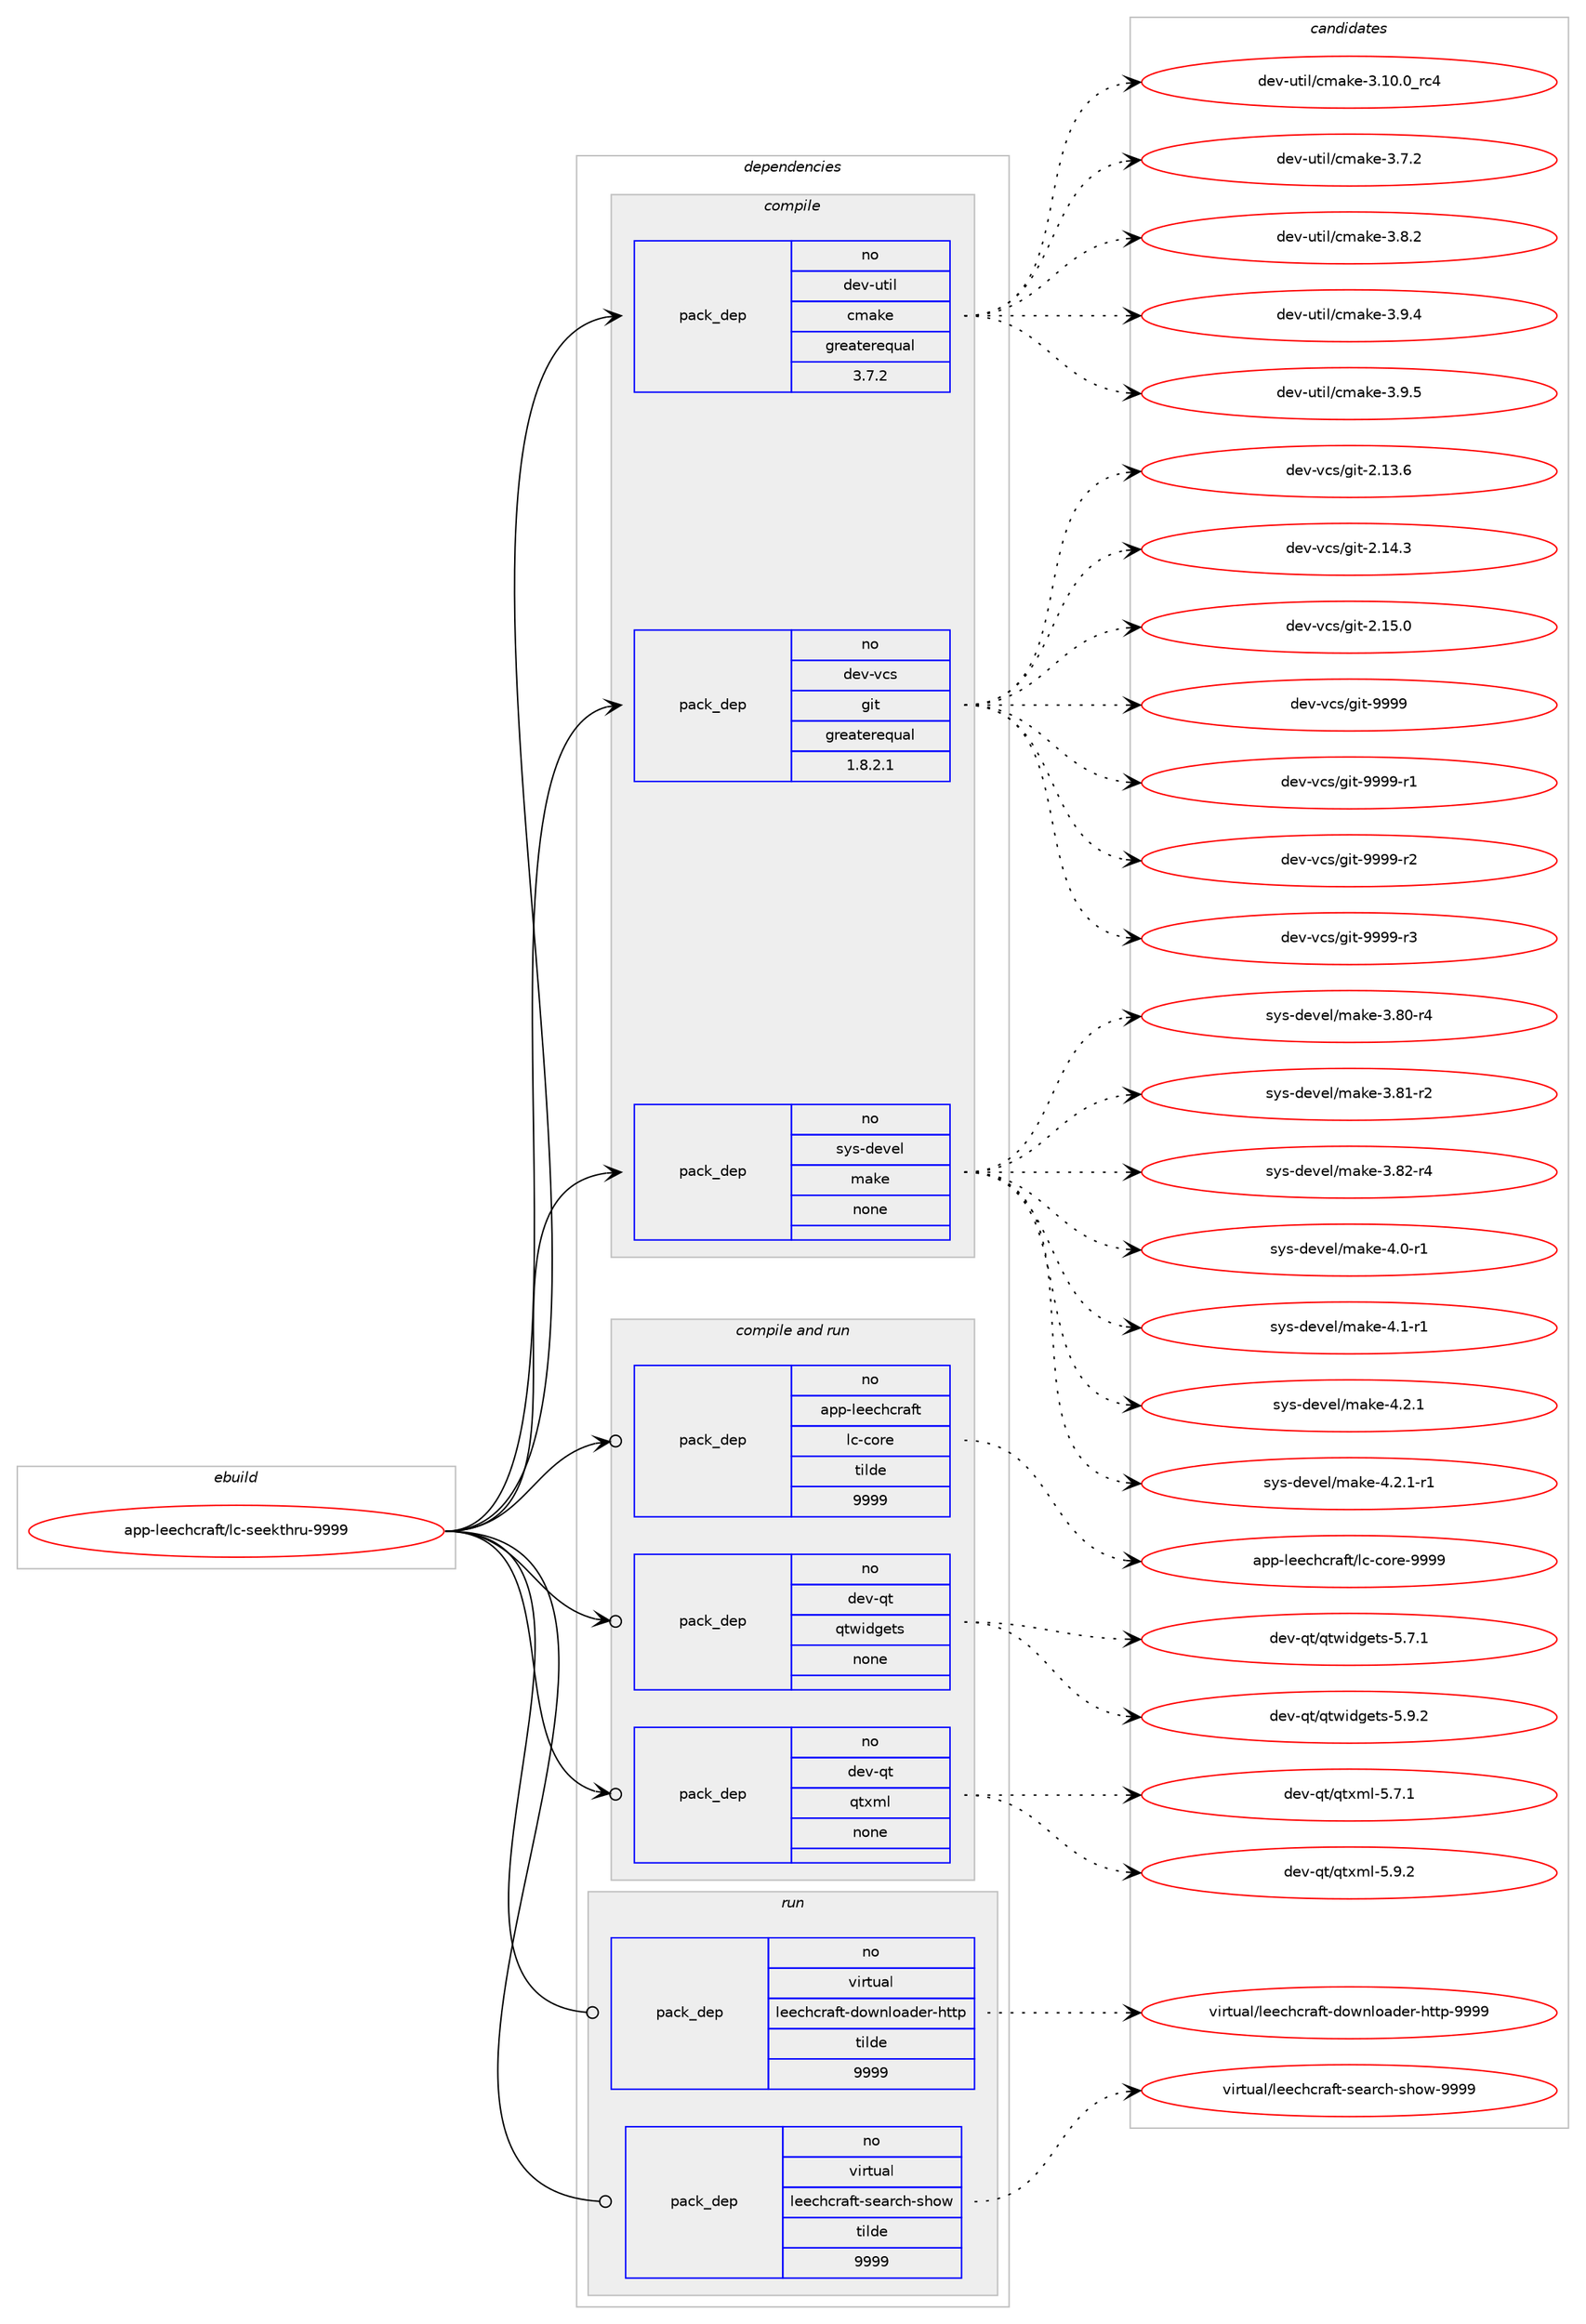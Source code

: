 digraph prolog {

# *************
# Graph options
# *************

newrank=true;
concentrate=true;
compound=true;
graph [rankdir=LR,fontname=Helvetica,fontsize=10,ranksep=1.5];#, ranksep=2.5, nodesep=0.2];
edge  [arrowhead=vee];
node  [fontname=Helvetica,fontsize=10];

# **********
# The ebuild
# **********

subgraph cluster_leftcol {
color=gray;
rank=same;
label=<<i>ebuild</i>>;
id [label="app-leechcraft/lc-seekthru-9999", color=red, width=4, href="../app-leechcraft/lc-seekthru-9999.svg"];
}

# ****************
# The dependencies
# ****************

subgraph cluster_midcol {
color=gray;
label=<<i>dependencies</i>>;
subgraph cluster_compile {
fillcolor="#eeeeee";
style=filled;
label=<<i>compile</i>>;
subgraph pack31993 {
dependency44868 [label=<<TABLE BORDER="0" CELLBORDER="1" CELLSPACING="0" CELLPADDING="4" WIDTH="220"><TR><TD ROWSPAN="6" CELLPADDING="30">pack_dep</TD></TR><TR><TD WIDTH="110">no</TD></TR><TR><TD>dev-util</TD></TR><TR><TD>cmake</TD></TR><TR><TD>greaterequal</TD></TR><TR><TD>3.7.2</TD></TR></TABLE>>, shape=none, color=blue];
}
id:e -> dependency44868:w [weight=20,style="solid",arrowhead="vee"];
subgraph pack31994 {
dependency44869 [label=<<TABLE BORDER="0" CELLBORDER="1" CELLSPACING="0" CELLPADDING="4" WIDTH="220"><TR><TD ROWSPAN="6" CELLPADDING="30">pack_dep</TD></TR><TR><TD WIDTH="110">no</TD></TR><TR><TD>dev-vcs</TD></TR><TR><TD>git</TD></TR><TR><TD>greaterequal</TD></TR><TR><TD>1.8.2.1</TD></TR></TABLE>>, shape=none, color=blue];
}
id:e -> dependency44869:w [weight=20,style="solid",arrowhead="vee"];
subgraph pack31995 {
dependency44870 [label=<<TABLE BORDER="0" CELLBORDER="1" CELLSPACING="0" CELLPADDING="4" WIDTH="220"><TR><TD ROWSPAN="6" CELLPADDING="30">pack_dep</TD></TR><TR><TD WIDTH="110">no</TD></TR><TR><TD>sys-devel</TD></TR><TR><TD>make</TD></TR><TR><TD>none</TD></TR><TR><TD></TD></TR></TABLE>>, shape=none, color=blue];
}
id:e -> dependency44870:w [weight=20,style="solid",arrowhead="vee"];
}
subgraph cluster_compileandrun {
fillcolor="#eeeeee";
style=filled;
label=<<i>compile and run</i>>;
subgraph pack31996 {
dependency44871 [label=<<TABLE BORDER="0" CELLBORDER="1" CELLSPACING="0" CELLPADDING="4" WIDTH="220"><TR><TD ROWSPAN="6" CELLPADDING="30">pack_dep</TD></TR><TR><TD WIDTH="110">no</TD></TR><TR><TD>app-leechcraft</TD></TR><TR><TD>lc-core</TD></TR><TR><TD>tilde</TD></TR><TR><TD>9999</TD></TR></TABLE>>, shape=none, color=blue];
}
id:e -> dependency44871:w [weight=20,style="solid",arrowhead="odotvee"];
subgraph pack31997 {
dependency44872 [label=<<TABLE BORDER="0" CELLBORDER="1" CELLSPACING="0" CELLPADDING="4" WIDTH="220"><TR><TD ROWSPAN="6" CELLPADDING="30">pack_dep</TD></TR><TR><TD WIDTH="110">no</TD></TR><TR><TD>dev-qt</TD></TR><TR><TD>qtwidgets</TD></TR><TR><TD>none</TD></TR><TR><TD></TD></TR></TABLE>>, shape=none, color=blue];
}
id:e -> dependency44872:w [weight=20,style="solid",arrowhead="odotvee"];
subgraph pack31998 {
dependency44873 [label=<<TABLE BORDER="0" CELLBORDER="1" CELLSPACING="0" CELLPADDING="4" WIDTH="220"><TR><TD ROWSPAN="6" CELLPADDING="30">pack_dep</TD></TR><TR><TD WIDTH="110">no</TD></TR><TR><TD>dev-qt</TD></TR><TR><TD>qtxml</TD></TR><TR><TD>none</TD></TR><TR><TD></TD></TR></TABLE>>, shape=none, color=blue];
}
id:e -> dependency44873:w [weight=20,style="solid",arrowhead="odotvee"];
}
subgraph cluster_run {
fillcolor="#eeeeee";
style=filled;
label=<<i>run</i>>;
subgraph pack31999 {
dependency44874 [label=<<TABLE BORDER="0" CELLBORDER="1" CELLSPACING="0" CELLPADDING="4" WIDTH="220"><TR><TD ROWSPAN="6" CELLPADDING="30">pack_dep</TD></TR><TR><TD WIDTH="110">no</TD></TR><TR><TD>virtual</TD></TR><TR><TD>leechcraft-downloader-http</TD></TR><TR><TD>tilde</TD></TR><TR><TD>9999</TD></TR></TABLE>>, shape=none, color=blue];
}
id:e -> dependency44874:w [weight=20,style="solid",arrowhead="odot"];
subgraph pack32000 {
dependency44875 [label=<<TABLE BORDER="0" CELLBORDER="1" CELLSPACING="0" CELLPADDING="4" WIDTH="220"><TR><TD ROWSPAN="6" CELLPADDING="30">pack_dep</TD></TR><TR><TD WIDTH="110">no</TD></TR><TR><TD>virtual</TD></TR><TR><TD>leechcraft-search-show</TD></TR><TR><TD>tilde</TD></TR><TR><TD>9999</TD></TR></TABLE>>, shape=none, color=blue];
}
id:e -> dependency44875:w [weight=20,style="solid",arrowhead="odot"];
}
}

# **************
# The candidates
# **************

subgraph cluster_choices {
rank=same;
color=gray;
label=<<i>candidates</i>>;

subgraph choice31993 {
color=black;
nodesep=1;
choice1001011184511711610510847991099710710145514649484648951149952 [label="dev-util/cmake-3.10.0_rc4", color=red, width=4,href="../dev-util/cmake-3.10.0_rc4.svg"];
choice10010111845117116105108479910997107101455146554650 [label="dev-util/cmake-3.7.2", color=red, width=4,href="../dev-util/cmake-3.7.2.svg"];
choice10010111845117116105108479910997107101455146564650 [label="dev-util/cmake-3.8.2", color=red, width=4,href="../dev-util/cmake-3.8.2.svg"];
choice10010111845117116105108479910997107101455146574652 [label="dev-util/cmake-3.9.4", color=red, width=4,href="../dev-util/cmake-3.9.4.svg"];
choice10010111845117116105108479910997107101455146574653 [label="dev-util/cmake-3.9.5", color=red, width=4,href="../dev-util/cmake-3.9.5.svg"];
dependency44868:e -> choice1001011184511711610510847991099710710145514649484648951149952:w [style=dotted,weight="100"];
dependency44868:e -> choice10010111845117116105108479910997107101455146554650:w [style=dotted,weight="100"];
dependency44868:e -> choice10010111845117116105108479910997107101455146564650:w [style=dotted,weight="100"];
dependency44868:e -> choice10010111845117116105108479910997107101455146574652:w [style=dotted,weight="100"];
dependency44868:e -> choice10010111845117116105108479910997107101455146574653:w [style=dotted,weight="100"];
}
subgraph choice31994 {
color=black;
nodesep=1;
choice10010111845118991154710310511645504649514654 [label="dev-vcs/git-2.13.6", color=red, width=4,href="../dev-vcs/git-2.13.6.svg"];
choice10010111845118991154710310511645504649524651 [label="dev-vcs/git-2.14.3", color=red, width=4,href="../dev-vcs/git-2.14.3.svg"];
choice10010111845118991154710310511645504649534648 [label="dev-vcs/git-2.15.0", color=red, width=4,href="../dev-vcs/git-2.15.0.svg"];
choice1001011184511899115471031051164557575757 [label="dev-vcs/git-9999", color=red, width=4,href="../dev-vcs/git-9999.svg"];
choice10010111845118991154710310511645575757574511449 [label="dev-vcs/git-9999-r1", color=red, width=4,href="../dev-vcs/git-9999-r1.svg"];
choice10010111845118991154710310511645575757574511450 [label="dev-vcs/git-9999-r2", color=red, width=4,href="../dev-vcs/git-9999-r2.svg"];
choice10010111845118991154710310511645575757574511451 [label="dev-vcs/git-9999-r3", color=red, width=4,href="../dev-vcs/git-9999-r3.svg"];
dependency44869:e -> choice10010111845118991154710310511645504649514654:w [style=dotted,weight="100"];
dependency44869:e -> choice10010111845118991154710310511645504649524651:w [style=dotted,weight="100"];
dependency44869:e -> choice10010111845118991154710310511645504649534648:w [style=dotted,weight="100"];
dependency44869:e -> choice1001011184511899115471031051164557575757:w [style=dotted,weight="100"];
dependency44869:e -> choice10010111845118991154710310511645575757574511449:w [style=dotted,weight="100"];
dependency44869:e -> choice10010111845118991154710310511645575757574511450:w [style=dotted,weight="100"];
dependency44869:e -> choice10010111845118991154710310511645575757574511451:w [style=dotted,weight="100"];
}
subgraph choice31995 {
color=black;
nodesep=1;
choice11512111545100101118101108471099710710145514656484511452 [label="sys-devel/make-3.80-r4", color=red, width=4,href="../sys-devel/make-3.80-r4.svg"];
choice11512111545100101118101108471099710710145514656494511450 [label="sys-devel/make-3.81-r2", color=red, width=4,href="../sys-devel/make-3.81-r2.svg"];
choice11512111545100101118101108471099710710145514656504511452 [label="sys-devel/make-3.82-r4", color=red, width=4,href="../sys-devel/make-3.82-r4.svg"];
choice115121115451001011181011084710997107101455246484511449 [label="sys-devel/make-4.0-r1", color=red, width=4,href="../sys-devel/make-4.0-r1.svg"];
choice115121115451001011181011084710997107101455246494511449 [label="sys-devel/make-4.1-r1", color=red, width=4,href="../sys-devel/make-4.1-r1.svg"];
choice115121115451001011181011084710997107101455246504649 [label="sys-devel/make-4.2.1", color=red, width=4,href="../sys-devel/make-4.2.1.svg"];
choice1151211154510010111810110847109971071014552465046494511449 [label="sys-devel/make-4.2.1-r1", color=red, width=4,href="../sys-devel/make-4.2.1-r1.svg"];
dependency44870:e -> choice11512111545100101118101108471099710710145514656484511452:w [style=dotted,weight="100"];
dependency44870:e -> choice11512111545100101118101108471099710710145514656494511450:w [style=dotted,weight="100"];
dependency44870:e -> choice11512111545100101118101108471099710710145514656504511452:w [style=dotted,weight="100"];
dependency44870:e -> choice115121115451001011181011084710997107101455246484511449:w [style=dotted,weight="100"];
dependency44870:e -> choice115121115451001011181011084710997107101455246494511449:w [style=dotted,weight="100"];
dependency44870:e -> choice115121115451001011181011084710997107101455246504649:w [style=dotted,weight="100"];
dependency44870:e -> choice1151211154510010111810110847109971071014552465046494511449:w [style=dotted,weight="100"];
}
subgraph choice31996 {
color=black;
nodesep=1;
choice9711211245108101101991049911497102116471089945991111141014557575757 [label="app-leechcraft/lc-core-9999", color=red, width=4,href="../app-leechcraft/lc-core-9999.svg"];
dependency44871:e -> choice9711211245108101101991049911497102116471089945991111141014557575757:w [style=dotted,weight="100"];
}
subgraph choice31997 {
color=black;
nodesep=1;
choice1001011184511311647113116119105100103101116115455346554649 [label="dev-qt/qtwidgets-5.7.1", color=red, width=4,href="../dev-qt/qtwidgets-5.7.1.svg"];
choice1001011184511311647113116119105100103101116115455346574650 [label="dev-qt/qtwidgets-5.9.2", color=red, width=4,href="../dev-qt/qtwidgets-5.9.2.svg"];
dependency44872:e -> choice1001011184511311647113116119105100103101116115455346554649:w [style=dotted,weight="100"];
dependency44872:e -> choice1001011184511311647113116119105100103101116115455346574650:w [style=dotted,weight="100"];
}
subgraph choice31998 {
color=black;
nodesep=1;
choice1001011184511311647113116120109108455346554649 [label="dev-qt/qtxml-5.7.1", color=red, width=4,href="../dev-qt/qtxml-5.7.1.svg"];
choice1001011184511311647113116120109108455346574650 [label="dev-qt/qtxml-5.9.2", color=red, width=4,href="../dev-qt/qtxml-5.9.2.svg"];
dependency44873:e -> choice1001011184511311647113116120109108455346554649:w [style=dotted,weight="100"];
dependency44873:e -> choice1001011184511311647113116120109108455346574650:w [style=dotted,weight="100"];
}
subgraph choice31999 {
color=black;
nodesep=1;
choice11810511411611797108471081011019910499114971021164510011111911010811197100101114451041161161124557575757 [label="virtual/leechcraft-downloader-http-9999", color=red, width=4,href="../virtual/leechcraft-downloader-http-9999.svg"];
dependency44874:e -> choice11810511411611797108471081011019910499114971021164510011111911010811197100101114451041161161124557575757:w [style=dotted,weight="100"];
}
subgraph choice32000 {
color=black;
nodesep=1;
choice1181051141161179710847108101101991049911497102116451151019711499104451151041111194557575757 [label="virtual/leechcraft-search-show-9999", color=red, width=4,href="../virtual/leechcraft-search-show-9999.svg"];
dependency44875:e -> choice1181051141161179710847108101101991049911497102116451151019711499104451151041111194557575757:w [style=dotted,weight="100"];
}
}

}
